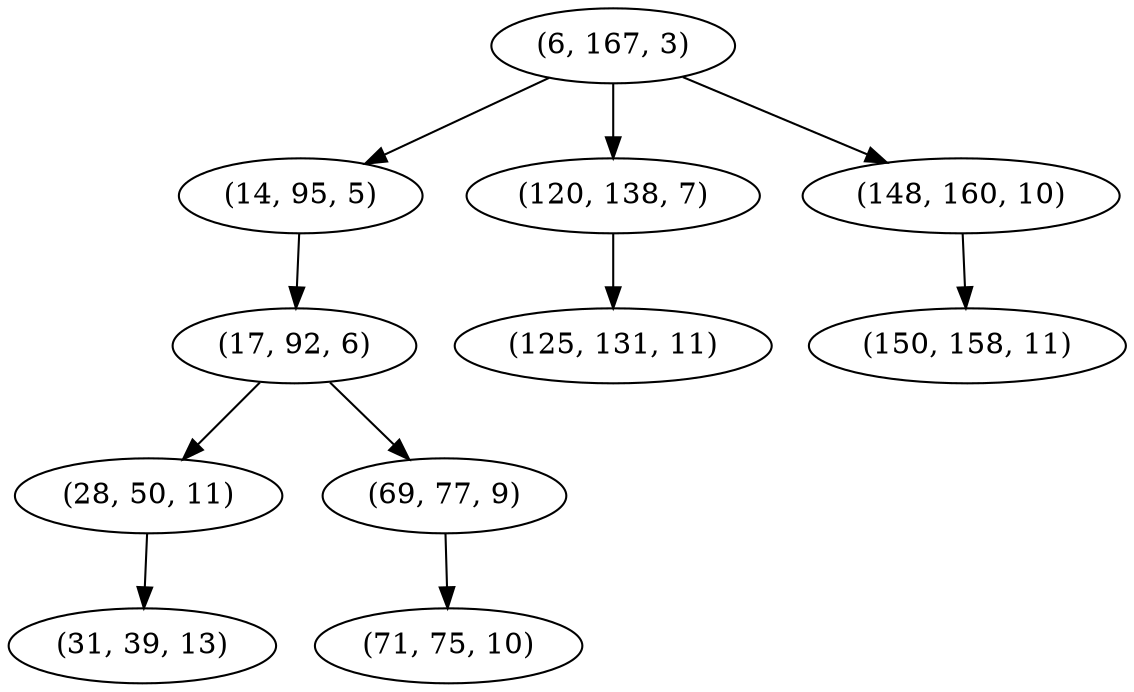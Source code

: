 digraph tree {
    "(6, 167, 3)";
    "(14, 95, 5)";
    "(17, 92, 6)";
    "(28, 50, 11)";
    "(31, 39, 13)";
    "(69, 77, 9)";
    "(71, 75, 10)";
    "(120, 138, 7)";
    "(125, 131, 11)";
    "(148, 160, 10)";
    "(150, 158, 11)";
    "(6, 167, 3)" -> "(14, 95, 5)";
    "(6, 167, 3)" -> "(120, 138, 7)";
    "(6, 167, 3)" -> "(148, 160, 10)";
    "(14, 95, 5)" -> "(17, 92, 6)";
    "(17, 92, 6)" -> "(28, 50, 11)";
    "(17, 92, 6)" -> "(69, 77, 9)";
    "(28, 50, 11)" -> "(31, 39, 13)";
    "(69, 77, 9)" -> "(71, 75, 10)";
    "(120, 138, 7)" -> "(125, 131, 11)";
    "(148, 160, 10)" -> "(150, 158, 11)";
}
